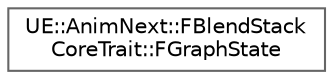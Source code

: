 digraph "Graphical Class Hierarchy"
{
 // INTERACTIVE_SVG=YES
 // LATEX_PDF_SIZE
  bgcolor="transparent";
  edge [fontname=Helvetica,fontsize=10,labelfontname=Helvetica,labelfontsize=10];
  node [fontname=Helvetica,fontsize=10,shape=box,height=0.2,width=0.4];
  rankdir="LR";
  Node0 [id="Node000000",label="UE::AnimNext::FBlendStack\lCoreTrait::FGraphState",height=0.2,width=0.4,color="grey40", fillcolor="white", style="filled",URL="$df/df0/structUE_1_1AnimNext_1_1FBlendStackCoreTrait_1_1FGraphState.html",tooltip=" "];
}
